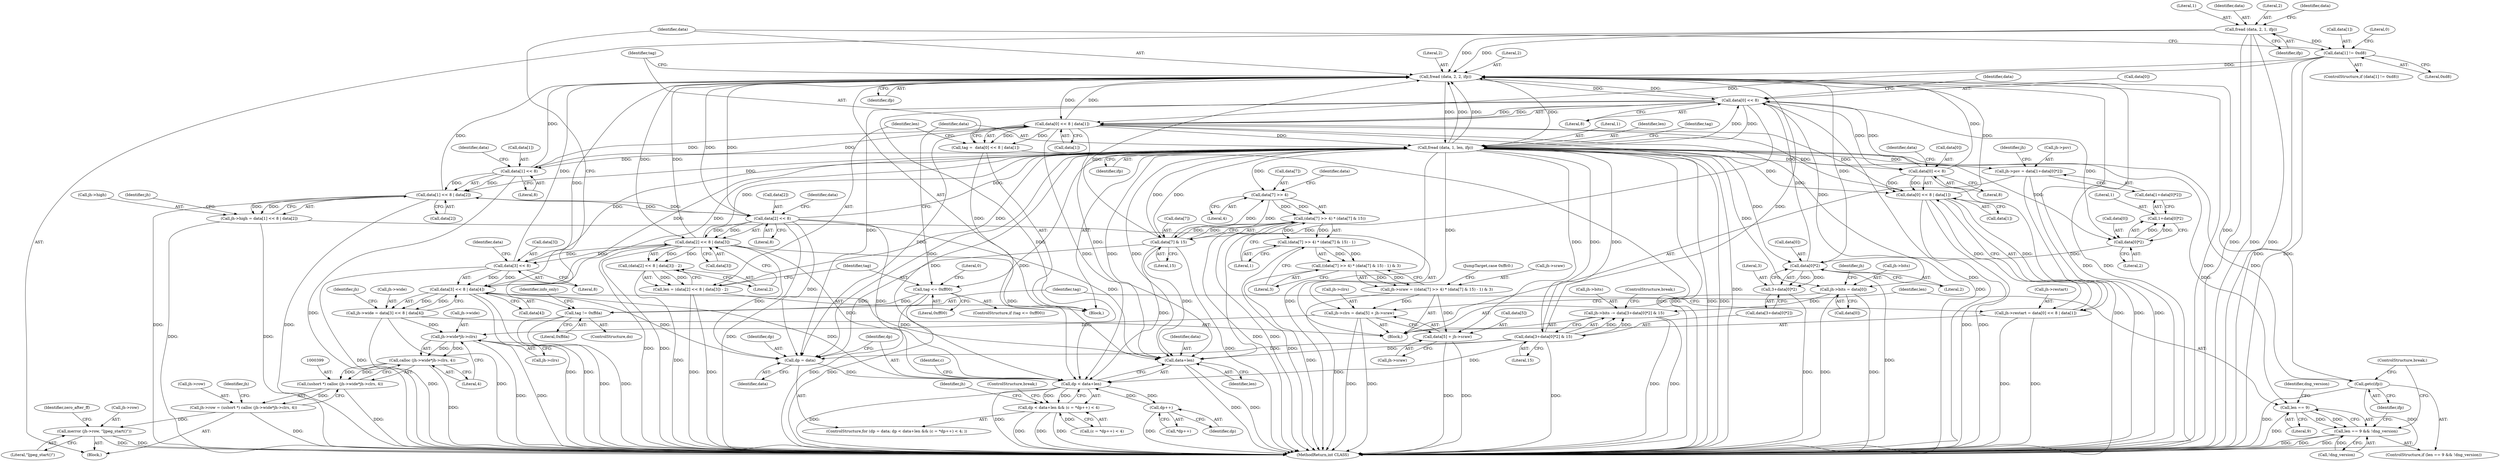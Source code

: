 digraph "0_rawstudio_983bda1f0fa5fa86884381208274198a620f006e@API" {
"1000120" [label="(Call,fread (data, 2, 1, ifp))"];
"1000126" [label="(Call,data[1] != 0xd8)"];
"1000135" [label="(Call,fread (data, 2, 2, ifp))"];
"1000143" [label="(Call,data[0] << 8)"];
"1000142" [label="(Call,data[0] << 8 | data[1])"];
"1000140" [label="(Call,tag =  data[0] << 8 | data[1])"];
"1000165" [label="(Call,tag <= 0xff00)"];
"1000334" [label="(Call,tag != 0xffda)"];
"1000170" [label="(Call,fread (data, 1, len, ifp))"];
"1000186" [label="(Call,data[7] >> 4)"];
"1000185" [label="(Call,(data[7] >> 4) * (data[7] & 15))"];
"1000184" [label="(Call,(data[7] >> 4) * (data[7] & 15) - 1)"];
"1000183" [label="(Call,((data[7] >> 4) * (data[7] & 15) - 1) & 3)"];
"1000179" [label="(Call,jh->sraw = ((data[7] >> 4) * (data[7] & 15) - 1) & 3)"];
"1000232" [label="(Call,jh->clrs = data[5] + jh->sraw)"];
"1000401" [label="(Call,jh->wide*jh->clrs)"];
"1000400" [label="(Call,calloc (jh->wide*jh->clrs, 4))"];
"1000398" [label="(Call,(ushort *) calloc (jh->wide*jh->clrs, 4))"];
"1000394" [label="(Call,jh->row = (ushort *) calloc (jh->wide*jh->clrs, 4))"];
"1000409" [label="(Call,merror (jh->row, \"ljpeg_start()\"))"];
"1000236" [label="(Call,data[5] + jh->sraw)"];
"1000191" [label="(Call,data[7] & 15)"];
"1000258" [label="(Call,dp = data)"];
"1000262" [label="(Call,dp < data+len)"];
"1000261" [label="(Call,dp < data+len && (c = *dp++) < 4)"];
"1000271" [label="(Call,dp++)"];
"1000264" [label="(Call,data+len)"];
"1000199" [label="(Call,jh->bits = data[0])"];
"1000304" [label="(Call,jh->bits -= data[3+data[0]*2] & 15)"];
"1000211" [label="(Call,data[1] << 8)"];
"1000210" [label="(Call,data[1] << 8 | data[2])"];
"1000155" [label="(Call,data[2] << 8)"];
"1000154" [label="(Call,data[2] << 8 | data[3])"];
"1000153" [label="(Call,(data[2] << 8 | data[3]) - 2)"];
"1000151" [label="(Call,len = (data[2] << 8 | data[3]) - 2)"];
"1000224" [label="(Call,data[3] << 8)"];
"1000223" [label="(Call,data[3] << 8 | data[4])"];
"1000219" [label="(Call,jh->wide = data[3] << 8 | data[4])"];
"1000206" [label="(Call,jh->high = data[1] << 8 | data[2])"];
"1000245" [label="(Call,len == 9)"];
"1000244" [label="(Call,len == 9 && !dng_version)"];
"1000250" [label="(Call,getc(ifp))"];
"1000291" [label="(Call,jh->psv = data[1+data[0]*2])"];
"1000299" [label="(Call,data[0]*2)"];
"1000297" [label="(Call,1+data[0]*2)"];
"1000313" [label="(Call,data[0]*2)"];
"1000311" [label="(Call,3+data[0]*2)"];
"1000308" [label="(Call,data[3+data[0]*2] & 15)"];
"1000326" [label="(Call,data[0] << 8)"];
"1000325" [label="(Call,data[0] << 8 | data[1])"];
"1000321" [label="(Call,jh->restart = data[0] << 8 | data[1])"];
"1000224" [label="(Call,data[3] << 8)"];
"1000133" [label="(ControlStructure,do)"];
"1000400" [label="(Call,calloc (jh->wide*jh->clrs, 4))"];
"1000124" [label="(Identifier,ifp)"];
"1000177" [label="(Block,)"];
"1000137" [label="(Literal,2)"];
"1000277" [label="(Identifier,jh)"];
"1000134" [label="(Block,)"];
"1000252" [label="(ControlStructure,break;)"];
"1000416" [label="(Identifier,zero_after_ff)"];
"1000203" [label="(Call,data[0])"];
"1000264" [label="(Call,data+len)"];
"1000166" [label="(Identifier,tag)"];
"1000257" [label="(ControlStructure,for (dp = data; dp < data+len && (c = *dp++) < 4; ))"];
"1000335" [label="(Identifier,tag)"];
"1000187" [label="(Call,data[7])"];
"1000250" [label="(Call,getc(ifp))"];
"1000272" [label="(Identifier,dp)"];
"1000127" [label="(Call,data[1])"];
"1000183" [label="(Call,((data[7] >> 4) * (data[7] & 15) - 1) & 3)"];
"1000233" [label="(Call,jh->clrs)"];
"1000135" [label="(Call,fread (data, 2, 2, ifp))"];
"1000405" [label="(Call,jh->clrs)"];
"1000332" [label="(Identifier,data)"];
"1000139" [label="(Identifier,ifp)"];
"1000260" [label="(Identifier,data)"];
"1000298" [label="(Literal,1)"];
"1000180" [label="(Call,jh->sraw)"];
"1000297" [label="(Call,1+data[0]*2)"];
"1000312" [label="(Literal,3)"];
"1000132" [label="(Literal,0)"];
"1000325" [label="(Call,data[0] << 8 | data[1])"];
"1000225" [label="(Call,data[3])"];
"1000308" [label="(Call,data[3+data[0]*2] & 15)"];
"1000172" [label="(Literal,1)"];
"1000246" [label="(Identifier,len)"];
"1000179" [label="(Call,jh->sraw = ((data[7] >> 4) * (data[7] & 15) - 1) & 3)"];
"1000322" [label="(Call,jh->restart)"];
"1000270" [label="(Call,*dp++)"];
"1000185" [label="(Call,(data[7] >> 4) * (data[7] & 15))"];
"1000199" [label="(Call,jh->bits = data[0])"];
"1000165" [label="(Call,tag <= 0xff00)"];
"1000173" [label="(Identifier,len)"];
"1000258" [label="(Call,dp = data)"];
"1000299" [label="(Call,data[0]*2)"];
"1000330" [label="(Literal,8)"];
"1000336" [label="(Literal,0xffda)"];
"1000265" [label="(Identifier,data)"];
"1000123" [label="(Literal,1)"];
"1000152" [label="(Identifier,len)"];
"1000212" [label="(Call,data[1])"];
"1000230" [label="(Identifier,data)"];
"1000159" [label="(Literal,8)"];
"1000198" [label="(JumpTarget,case 0xffc0:)"];
"1000191" [label="(Call,data[7] & 15)"];
"1000120" [label="(Call,fread (data, 2, 1, ifp))"];
"1000140" [label="(Call,tag =  data[0] << 8 | data[1])"];
"1000261" [label="(Call,dp < data+len && (c = *dp++) < 4)"];
"1000418" [label="(MethodReturn,int CLASS)"];
"1000217" [label="(Identifier,data)"];
"1000138" [label="(Literal,2)"];
"1000327" [label="(Call,data[0])"];
"1000144" [label="(Call,data[0])"];
"1000410" [label="(Call,jh->row)"];
"1000229" [label="(Call,data[4])"];
"1000259" [label="(Identifier,dp)"];
"1000306" [label="(Identifier,jh)"];
"1000326" [label="(Call,data[0] << 8)"];
"1000245" [label="(Call,len == 9)"];
"1000148" [label="(Call,data[1])"];
"1000228" [label="(Literal,8)"];
"1000153" [label="(Call,(data[2] << 8 | data[3]) - 2)"];
"1000300" [label="(Call,data[0])"];
"1000303" [label="(Literal,2)"];
"1000232" [label="(Call,jh->clrs = data[5] + jh->sraw)"];
"1000154" [label="(Call,data[2] << 8 | data[3])"];
"1000334" [label="(Call,tag != 0xffda)"];
"1000305" [label="(Call,jh->bits)"];
"1000216" [label="(Call,data[2])"];
"1000151" [label="(Call,len = (data[2] << 8 | data[3]) - 2)"];
"1000169" [label="(Literal,0)"];
"1000263" [label="(Identifier,dp)"];
"1000143" [label="(Call,data[0] << 8)"];
"1000190" [label="(Literal,4)"];
"1000161" [label="(Identifier,data)"];
"1000267" [label="(Call,(c = *dp++) < 4)"];
"1000409" [label="(Call,merror (jh->row, \"ljpeg_start()\"))"];
"1000291" [label="(Call,jh->psv = data[1+data[0]*2])"];
"1000141" [label="(Identifier,tag)"];
"1000200" [label="(Call,jh->bits)"];
"1000186" [label="(Call,data[7] >> 4)"];
"1000184" [label="(Call,(data[7] >> 4) * (data[7] & 15) - 1)"];
"1000411" [label="(Identifier,jh)"];
"1000309" [label="(Call,data[3+data[0]*2])"];
"1000195" [label="(Literal,15)"];
"1000155" [label="(Call,data[2] << 8)"];
"1000314" [label="(Call,data[0])"];
"1000142" [label="(Call,data[0] << 8 | data[1])"];
"1000292" [label="(Call,jh->psv)"];
"1000269" [label="(Identifier,c)"];
"1000266" [label="(Identifier,len)"];
"1000211" [label="(Call,data[1] << 8)"];
"1000240" [label="(Call,jh->sraw)"];
"1000234" [label="(Identifier,jh)"];
"1000197" [label="(Literal,3)"];
"1000126" [label="(Call,data[1] != 0xd8)"];
"1000248" [label="(Call,!dng_version)"];
"1000244" [label="(Call,len == 9 && !dng_version)"];
"1000318" [label="(Literal,15)"];
"1000176" [label="(Identifier,tag)"];
"1000170" [label="(Call,fread (data, 1, len, ifp))"];
"1000121" [label="(Identifier,data)"];
"1000196" [label="(Literal,1)"];
"1000271" [label="(Call,dp++)"];
"1000149" [label="(Identifier,data)"];
"1000163" [label="(Literal,2)"];
"1000223" [label="(Call,data[3] << 8 | data[4])"];
"1000304" [label="(Call,jh->bits -= data[3+data[0]*2] & 15)"];
"1000122" [label="(Literal,2)"];
"1000401" [label="(Call,jh->wide*jh->clrs)"];
"1000147" [label="(Literal,8)"];
"1000394" [label="(Call,jh->row = (ushort *) calloc (jh->wide*jh->clrs, 4))"];
"1000193" [label="(Identifier,data)"];
"1000207" [label="(Call,jh->high)"];
"1000262" [label="(Call,dp < data+len)"];
"1000338" [label="(Identifier,info_only)"];
"1000192" [label="(Call,data[7])"];
"1000289" [label="(ControlStructure,break;)"];
"1000156" [label="(Call,data[2])"];
"1000128" [label="(Identifier,data)"];
"1000321" [label="(Call,jh->restart = data[0] << 8 | data[1])"];
"1000220" [label="(Call,jh->wide)"];
"1000313" [label="(Call,data[0]*2)"];
"1000210" [label="(Call,data[1] << 8 | data[2])"];
"1000295" [label="(Call,data[1+data[0]*2])"];
"1000125" [label="(ControlStructure,if (data[1] != 0xd8))"];
"1000247" [label="(Literal,9)"];
"1000164" [label="(ControlStructure,if (tag <= 0xff00))"];
"1000174" [label="(Identifier,ifp)"];
"1000251" [label="(Identifier,ifp)"];
"1000219" [label="(Call,jh->wide = data[3] << 8 | data[4])"];
"1000171" [label="(Identifier,data)"];
"1000408" [label="(Literal,4)"];
"1000311" [label="(Call,3+data[0]*2)"];
"1000395" [label="(Call,jh->row)"];
"1000130" [label="(Literal,0xd8)"];
"1000402" [label="(Call,jh->wide)"];
"1000236" [label="(Call,data[5] + jh->sraw)"];
"1000249" [label="(Identifier,dng_version)"];
"1000413" [label="(Literal,\"ljpeg_start()\")"];
"1000103" [label="(Block,)"];
"1000221" [label="(Identifier,jh)"];
"1000215" [label="(Literal,8)"];
"1000237" [label="(Call,data[5])"];
"1000206" [label="(Call,jh->high = data[1] << 8 | data[2])"];
"1000319" [label="(ControlStructure,break;)"];
"1000331" [label="(Call,data[1])"];
"1000243" [label="(ControlStructure,if (len == 9 && !dng_version))"];
"1000398" [label="(Call,(ushort *) calloc (jh->wide*jh->clrs, 4))"];
"1000317" [label="(Literal,2)"];
"1000208" [label="(Identifier,jh)"];
"1000160" [label="(Call,data[3])"];
"1000167" [label="(Literal,0xff00)"];
"1000136" [label="(Identifier,data)"];
"1000120" -> "1000103"  [label="AST: "];
"1000120" -> "1000124"  [label="CFG: "];
"1000121" -> "1000120"  [label="AST: "];
"1000122" -> "1000120"  [label="AST: "];
"1000123" -> "1000120"  [label="AST: "];
"1000124" -> "1000120"  [label="AST: "];
"1000128" -> "1000120"  [label="CFG: "];
"1000120" -> "1000418"  [label="DDG: "];
"1000120" -> "1000418"  [label="DDG: "];
"1000120" -> "1000418"  [label="DDG: "];
"1000120" -> "1000126"  [label="DDG: "];
"1000120" -> "1000135"  [label="DDG: "];
"1000120" -> "1000135"  [label="DDG: "];
"1000126" -> "1000125"  [label="AST: "];
"1000126" -> "1000130"  [label="CFG: "];
"1000127" -> "1000126"  [label="AST: "];
"1000130" -> "1000126"  [label="AST: "];
"1000132" -> "1000126"  [label="CFG: "];
"1000136" -> "1000126"  [label="CFG: "];
"1000126" -> "1000418"  [label="DDG: "];
"1000126" -> "1000418"  [label="DDG: "];
"1000126" -> "1000135"  [label="DDG: "];
"1000126" -> "1000142"  [label="DDG: "];
"1000135" -> "1000134"  [label="AST: "];
"1000135" -> "1000139"  [label="CFG: "];
"1000136" -> "1000135"  [label="AST: "];
"1000137" -> "1000135"  [label="AST: "];
"1000138" -> "1000135"  [label="AST: "];
"1000139" -> "1000135"  [label="AST: "];
"1000141" -> "1000135"  [label="CFG: "];
"1000135" -> "1000418"  [label="DDG: "];
"1000135" -> "1000418"  [label="DDG: "];
"1000135" -> "1000418"  [label="DDG: "];
"1000308" -> "1000135"  [label="DDG: "];
"1000210" -> "1000135"  [label="DDG: "];
"1000154" -> "1000135"  [label="DDG: "];
"1000142" -> "1000135"  [label="DDG: "];
"1000211" -> "1000135"  [label="DDG: "];
"1000170" -> "1000135"  [label="DDG: "];
"1000170" -> "1000135"  [label="DDG: "];
"1000313" -> "1000135"  [label="DDG: "];
"1000191" -> "1000135"  [label="DDG: "];
"1000224" -> "1000135"  [label="DDG: "];
"1000325" -> "1000135"  [label="DDG: "];
"1000223" -> "1000135"  [label="DDG: "];
"1000143" -> "1000135"  [label="DDG: "];
"1000155" -> "1000135"  [label="DDG: "];
"1000326" -> "1000135"  [label="DDG: "];
"1000250" -> "1000135"  [label="DDG: "];
"1000135" -> "1000143"  [label="DDG: "];
"1000135" -> "1000142"  [label="DDG: "];
"1000135" -> "1000155"  [label="DDG: "];
"1000135" -> "1000154"  [label="DDG: "];
"1000135" -> "1000170"  [label="DDG: "];
"1000135" -> "1000170"  [label="DDG: "];
"1000143" -> "1000142"  [label="AST: "];
"1000143" -> "1000147"  [label="CFG: "];
"1000144" -> "1000143"  [label="AST: "];
"1000147" -> "1000143"  [label="AST: "];
"1000149" -> "1000143"  [label="CFG: "];
"1000143" -> "1000418"  [label="DDG: "];
"1000143" -> "1000142"  [label="DDG: "];
"1000143" -> "1000142"  [label="DDG: "];
"1000326" -> "1000143"  [label="DDG: "];
"1000313" -> "1000143"  [label="DDG: "];
"1000170" -> "1000143"  [label="DDG: "];
"1000143" -> "1000170"  [label="DDG: "];
"1000143" -> "1000199"  [label="DDG: "];
"1000143" -> "1000258"  [label="DDG: "];
"1000143" -> "1000262"  [label="DDG: "];
"1000143" -> "1000264"  [label="DDG: "];
"1000143" -> "1000299"  [label="DDG: "];
"1000143" -> "1000326"  [label="DDG: "];
"1000142" -> "1000140"  [label="AST: "];
"1000142" -> "1000148"  [label="CFG: "];
"1000148" -> "1000142"  [label="AST: "];
"1000140" -> "1000142"  [label="CFG: "];
"1000142" -> "1000418"  [label="DDG: "];
"1000142" -> "1000418"  [label="DDG: "];
"1000142" -> "1000140"  [label="DDG: "];
"1000142" -> "1000140"  [label="DDG: "];
"1000325" -> "1000142"  [label="DDG: "];
"1000211" -> "1000142"  [label="DDG: "];
"1000142" -> "1000170"  [label="DDG: "];
"1000142" -> "1000211"  [label="DDG: "];
"1000142" -> "1000258"  [label="DDG: "];
"1000142" -> "1000262"  [label="DDG: "];
"1000142" -> "1000264"  [label="DDG: "];
"1000142" -> "1000325"  [label="DDG: "];
"1000140" -> "1000134"  [label="AST: "];
"1000141" -> "1000140"  [label="AST: "];
"1000152" -> "1000140"  [label="CFG: "];
"1000140" -> "1000418"  [label="DDG: "];
"1000140" -> "1000165"  [label="DDG: "];
"1000165" -> "1000164"  [label="AST: "];
"1000165" -> "1000167"  [label="CFG: "];
"1000166" -> "1000165"  [label="AST: "];
"1000167" -> "1000165"  [label="AST: "];
"1000169" -> "1000165"  [label="CFG: "];
"1000171" -> "1000165"  [label="CFG: "];
"1000165" -> "1000418"  [label="DDG: "];
"1000165" -> "1000418"  [label="DDG: "];
"1000165" -> "1000334"  [label="DDG: "];
"1000334" -> "1000133"  [label="AST: "];
"1000334" -> "1000336"  [label="CFG: "];
"1000335" -> "1000334"  [label="AST: "];
"1000336" -> "1000334"  [label="AST: "];
"1000136" -> "1000334"  [label="CFG: "];
"1000338" -> "1000334"  [label="CFG: "];
"1000334" -> "1000418"  [label="DDG: "];
"1000334" -> "1000418"  [label="DDG: "];
"1000170" -> "1000134"  [label="AST: "];
"1000170" -> "1000174"  [label="CFG: "];
"1000171" -> "1000170"  [label="AST: "];
"1000172" -> "1000170"  [label="AST: "];
"1000173" -> "1000170"  [label="AST: "];
"1000174" -> "1000170"  [label="AST: "];
"1000176" -> "1000170"  [label="CFG: "];
"1000170" -> "1000418"  [label="DDG: "];
"1000170" -> "1000418"  [label="DDG: "];
"1000170" -> "1000418"  [label="DDG: "];
"1000170" -> "1000418"  [label="DDG: "];
"1000308" -> "1000170"  [label="DDG: "];
"1000154" -> "1000170"  [label="DDG: "];
"1000155" -> "1000170"  [label="DDG: "];
"1000191" -> "1000170"  [label="DDG: "];
"1000223" -> "1000170"  [label="DDG: "];
"1000151" -> "1000170"  [label="DDG: "];
"1000170" -> "1000186"  [label="DDG: "];
"1000170" -> "1000191"  [label="DDG: "];
"1000170" -> "1000199"  [label="DDG: "];
"1000170" -> "1000211"  [label="DDG: "];
"1000170" -> "1000210"  [label="DDG: "];
"1000170" -> "1000224"  [label="DDG: "];
"1000170" -> "1000223"  [label="DDG: "];
"1000170" -> "1000232"  [label="DDG: "];
"1000170" -> "1000236"  [label="DDG: "];
"1000170" -> "1000245"  [label="DDG: "];
"1000170" -> "1000250"  [label="DDG: "];
"1000170" -> "1000258"  [label="DDG: "];
"1000170" -> "1000262"  [label="DDG: "];
"1000170" -> "1000262"  [label="DDG: "];
"1000170" -> "1000264"  [label="DDG: "];
"1000170" -> "1000264"  [label="DDG: "];
"1000170" -> "1000291"  [label="DDG: "];
"1000170" -> "1000299"  [label="DDG: "];
"1000170" -> "1000308"  [label="DDG: "];
"1000170" -> "1000313"  [label="DDG: "];
"1000170" -> "1000326"  [label="DDG: "];
"1000170" -> "1000325"  [label="DDG: "];
"1000186" -> "1000185"  [label="AST: "];
"1000186" -> "1000190"  [label="CFG: "];
"1000187" -> "1000186"  [label="AST: "];
"1000190" -> "1000186"  [label="AST: "];
"1000193" -> "1000186"  [label="CFG: "];
"1000186" -> "1000185"  [label="DDG: "];
"1000186" -> "1000185"  [label="DDG: "];
"1000191" -> "1000186"  [label="DDG: "];
"1000186" -> "1000191"  [label="DDG: "];
"1000185" -> "1000184"  [label="AST: "];
"1000185" -> "1000191"  [label="CFG: "];
"1000191" -> "1000185"  [label="AST: "];
"1000196" -> "1000185"  [label="CFG: "];
"1000185" -> "1000418"  [label="DDG: "];
"1000185" -> "1000418"  [label="DDG: "];
"1000185" -> "1000184"  [label="DDG: "];
"1000185" -> "1000184"  [label="DDG: "];
"1000191" -> "1000185"  [label="DDG: "];
"1000191" -> "1000185"  [label="DDG: "];
"1000184" -> "1000183"  [label="AST: "];
"1000184" -> "1000196"  [label="CFG: "];
"1000196" -> "1000184"  [label="AST: "];
"1000197" -> "1000184"  [label="CFG: "];
"1000184" -> "1000418"  [label="DDG: "];
"1000184" -> "1000183"  [label="DDG: "];
"1000184" -> "1000183"  [label="DDG: "];
"1000183" -> "1000179"  [label="AST: "];
"1000183" -> "1000197"  [label="CFG: "];
"1000197" -> "1000183"  [label="AST: "];
"1000179" -> "1000183"  [label="CFG: "];
"1000183" -> "1000418"  [label="DDG: "];
"1000183" -> "1000179"  [label="DDG: "];
"1000183" -> "1000179"  [label="DDG: "];
"1000179" -> "1000177"  [label="AST: "];
"1000180" -> "1000179"  [label="AST: "];
"1000198" -> "1000179"  [label="CFG: "];
"1000179" -> "1000418"  [label="DDG: "];
"1000179" -> "1000232"  [label="DDG: "];
"1000179" -> "1000236"  [label="DDG: "];
"1000232" -> "1000177"  [label="AST: "];
"1000232" -> "1000236"  [label="CFG: "];
"1000233" -> "1000232"  [label="AST: "];
"1000236" -> "1000232"  [label="AST: "];
"1000246" -> "1000232"  [label="CFG: "];
"1000232" -> "1000418"  [label="DDG: "];
"1000232" -> "1000418"  [label="DDG: "];
"1000232" -> "1000401"  [label="DDG: "];
"1000401" -> "1000400"  [label="AST: "];
"1000401" -> "1000405"  [label="CFG: "];
"1000402" -> "1000401"  [label="AST: "];
"1000405" -> "1000401"  [label="AST: "];
"1000408" -> "1000401"  [label="CFG: "];
"1000401" -> "1000418"  [label="DDG: "];
"1000401" -> "1000418"  [label="DDG: "];
"1000401" -> "1000400"  [label="DDG: "];
"1000401" -> "1000400"  [label="DDG: "];
"1000219" -> "1000401"  [label="DDG: "];
"1000400" -> "1000398"  [label="AST: "];
"1000400" -> "1000408"  [label="CFG: "];
"1000408" -> "1000400"  [label="AST: "];
"1000398" -> "1000400"  [label="CFG: "];
"1000400" -> "1000418"  [label="DDG: "];
"1000400" -> "1000398"  [label="DDG: "];
"1000400" -> "1000398"  [label="DDG: "];
"1000398" -> "1000394"  [label="AST: "];
"1000399" -> "1000398"  [label="AST: "];
"1000394" -> "1000398"  [label="CFG: "];
"1000398" -> "1000418"  [label="DDG: "];
"1000398" -> "1000394"  [label="DDG: "];
"1000394" -> "1000103"  [label="AST: "];
"1000395" -> "1000394"  [label="AST: "];
"1000411" -> "1000394"  [label="CFG: "];
"1000394" -> "1000418"  [label="DDG: "];
"1000394" -> "1000409"  [label="DDG: "];
"1000409" -> "1000103"  [label="AST: "];
"1000409" -> "1000413"  [label="CFG: "];
"1000410" -> "1000409"  [label="AST: "];
"1000413" -> "1000409"  [label="AST: "];
"1000416" -> "1000409"  [label="CFG: "];
"1000409" -> "1000418"  [label="DDG: "];
"1000409" -> "1000418"  [label="DDG: "];
"1000236" -> "1000240"  [label="CFG: "];
"1000237" -> "1000236"  [label="AST: "];
"1000240" -> "1000236"  [label="AST: "];
"1000236" -> "1000418"  [label="DDG: "];
"1000236" -> "1000418"  [label="DDG: "];
"1000191" -> "1000195"  [label="CFG: "];
"1000192" -> "1000191"  [label="AST: "];
"1000195" -> "1000191"  [label="AST: "];
"1000191" -> "1000418"  [label="DDG: "];
"1000191" -> "1000258"  [label="DDG: "];
"1000191" -> "1000262"  [label="DDG: "];
"1000191" -> "1000264"  [label="DDG: "];
"1000258" -> "1000257"  [label="AST: "];
"1000258" -> "1000260"  [label="CFG: "];
"1000259" -> "1000258"  [label="AST: "];
"1000260" -> "1000258"  [label="AST: "];
"1000263" -> "1000258"  [label="CFG: "];
"1000308" -> "1000258"  [label="DDG: "];
"1000154" -> "1000258"  [label="DDG: "];
"1000155" -> "1000258"  [label="DDG: "];
"1000223" -> "1000258"  [label="DDG: "];
"1000258" -> "1000262"  [label="DDG: "];
"1000262" -> "1000261"  [label="AST: "];
"1000262" -> "1000264"  [label="CFG: "];
"1000263" -> "1000262"  [label="AST: "];
"1000264" -> "1000262"  [label="AST: "];
"1000269" -> "1000262"  [label="CFG: "];
"1000261" -> "1000262"  [label="CFG: "];
"1000262" -> "1000418"  [label="DDG: "];
"1000262" -> "1000418"  [label="DDG: "];
"1000262" -> "1000261"  [label="DDG: "];
"1000262" -> "1000261"  [label="DDG: "];
"1000271" -> "1000262"  [label="DDG: "];
"1000154" -> "1000262"  [label="DDG: "];
"1000155" -> "1000262"  [label="DDG: "];
"1000308" -> "1000262"  [label="DDG: "];
"1000223" -> "1000262"  [label="DDG: "];
"1000262" -> "1000271"  [label="DDG: "];
"1000261" -> "1000257"  [label="AST: "];
"1000261" -> "1000267"  [label="CFG: "];
"1000267" -> "1000261"  [label="AST: "];
"1000277" -> "1000261"  [label="CFG: "];
"1000289" -> "1000261"  [label="CFG: "];
"1000261" -> "1000418"  [label="DDG: "];
"1000261" -> "1000418"  [label="DDG: "];
"1000261" -> "1000418"  [label="DDG: "];
"1000267" -> "1000261"  [label="DDG: "];
"1000271" -> "1000270"  [label="AST: "];
"1000271" -> "1000272"  [label="CFG: "];
"1000272" -> "1000271"  [label="AST: "];
"1000270" -> "1000271"  [label="CFG: "];
"1000271" -> "1000418"  [label="DDG: "];
"1000264" -> "1000266"  [label="CFG: "];
"1000265" -> "1000264"  [label="AST: "];
"1000266" -> "1000264"  [label="AST: "];
"1000264" -> "1000418"  [label="DDG: "];
"1000264" -> "1000418"  [label="DDG: "];
"1000154" -> "1000264"  [label="DDG: "];
"1000155" -> "1000264"  [label="DDG: "];
"1000308" -> "1000264"  [label="DDG: "];
"1000223" -> "1000264"  [label="DDG: "];
"1000199" -> "1000177"  [label="AST: "];
"1000199" -> "1000203"  [label="CFG: "];
"1000200" -> "1000199"  [label="AST: "];
"1000203" -> "1000199"  [label="AST: "];
"1000208" -> "1000199"  [label="CFG: "];
"1000199" -> "1000418"  [label="DDG: "];
"1000199" -> "1000418"  [label="DDG: "];
"1000199" -> "1000304"  [label="DDG: "];
"1000304" -> "1000177"  [label="AST: "];
"1000304" -> "1000308"  [label="CFG: "];
"1000305" -> "1000304"  [label="AST: "];
"1000308" -> "1000304"  [label="AST: "];
"1000319" -> "1000304"  [label="CFG: "];
"1000304" -> "1000418"  [label="DDG: "];
"1000304" -> "1000418"  [label="DDG: "];
"1000308" -> "1000304"  [label="DDG: "];
"1000308" -> "1000304"  [label="DDG: "];
"1000211" -> "1000210"  [label="AST: "];
"1000211" -> "1000215"  [label="CFG: "];
"1000212" -> "1000211"  [label="AST: "];
"1000215" -> "1000211"  [label="AST: "];
"1000217" -> "1000211"  [label="CFG: "];
"1000211" -> "1000418"  [label="DDG: "];
"1000211" -> "1000210"  [label="DDG: "];
"1000211" -> "1000210"  [label="DDG: "];
"1000210" -> "1000206"  [label="AST: "];
"1000210" -> "1000216"  [label="CFG: "];
"1000216" -> "1000210"  [label="AST: "];
"1000206" -> "1000210"  [label="CFG: "];
"1000210" -> "1000418"  [label="DDG: "];
"1000210" -> "1000418"  [label="DDG: "];
"1000210" -> "1000155"  [label="DDG: "];
"1000210" -> "1000206"  [label="DDG: "];
"1000210" -> "1000206"  [label="DDG: "];
"1000155" -> "1000210"  [label="DDG: "];
"1000155" -> "1000154"  [label="AST: "];
"1000155" -> "1000159"  [label="CFG: "];
"1000156" -> "1000155"  [label="AST: "];
"1000159" -> "1000155"  [label="AST: "];
"1000161" -> "1000155"  [label="CFG: "];
"1000155" -> "1000418"  [label="DDG: "];
"1000155" -> "1000154"  [label="DDG: "];
"1000155" -> "1000154"  [label="DDG: "];
"1000154" -> "1000153"  [label="AST: "];
"1000154" -> "1000160"  [label="CFG: "];
"1000160" -> "1000154"  [label="AST: "];
"1000163" -> "1000154"  [label="CFG: "];
"1000154" -> "1000418"  [label="DDG: "];
"1000154" -> "1000418"  [label="DDG: "];
"1000154" -> "1000153"  [label="DDG: "];
"1000154" -> "1000153"  [label="DDG: "];
"1000224" -> "1000154"  [label="DDG: "];
"1000154" -> "1000224"  [label="DDG: "];
"1000153" -> "1000151"  [label="AST: "];
"1000153" -> "1000163"  [label="CFG: "];
"1000163" -> "1000153"  [label="AST: "];
"1000151" -> "1000153"  [label="CFG: "];
"1000153" -> "1000418"  [label="DDG: "];
"1000153" -> "1000151"  [label="DDG: "];
"1000153" -> "1000151"  [label="DDG: "];
"1000151" -> "1000134"  [label="AST: "];
"1000152" -> "1000151"  [label="AST: "];
"1000166" -> "1000151"  [label="CFG: "];
"1000151" -> "1000418"  [label="DDG: "];
"1000151" -> "1000418"  [label="DDG: "];
"1000224" -> "1000223"  [label="AST: "];
"1000224" -> "1000228"  [label="CFG: "];
"1000225" -> "1000224"  [label="AST: "];
"1000228" -> "1000224"  [label="AST: "];
"1000230" -> "1000224"  [label="CFG: "];
"1000224" -> "1000418"  [label="DDG: "];
"1000224" -> "1000223"  [label="DDG: "];
"1000224" -> "1000223"  [label="DDG: "];
"1000223" -> "1000219"  [label="AST: "];
"1000223" -> "1000229"  [label="CFG: "];
"1000229" -> "1000223"  [label="AST: "];
"1000219" -> "1000223"  [label="CFG: "];
"1000223" -> "1000418"  [label="DDG: "];
"1000223" -> "1000418"  [label="DDG: "];
"1000223" -> "1000219"  [label="DDG: "];
"1000223" -> "1000219"  [label="DDG: "];
"1000219" -> "1000177"  [label="AST: "];
"1000220" -> "1000219"  [label="AST: "];
"1000234" -> "1000219"  [label="CFG: "];
"1000219" -> "1000418"  [label="DDG: "];
"1000219" -> "1000418"  [label="DDG: "];
"1000206" -> "1000177"  [label="AST: "];
"1000207" -> "1000206"  [label="AST: "];
"1000221" -> "1000206"  [label="CFG: "];
"1000206" -> "1000418"  [label="DDG: "];
"1000206" -> "1000418"  [label="DDG: "];
"1000245" -> "1000244"  [label="AST: "];
"1000245" -> "1000247"  [label="CFG: "];
"1000246" -> "1000245"  [label="AST: "];
"1000247" -> "1000245"  [label="AST: "];
"1000249" -> "1000245"  [label="CFG: "];
"1000244" -> "1000245"  [label="CFG: "];
"1000245" -> "1000418"  [label="DDG: "];
"1000245" -> "1000244"  [label="DDG: "];
"1000245" -> "1000244"  [label="DDG: "];
"1000244" -> "1000243"  [label="AST: "];
"1000244" -> "1000248"  [label="CFG: "];
"1000248" -> "1000244"  [label="AST: "];
"1000251" -> "1000244"  [label="CFG: "];
"1000252" -> "1000244"  [label="CFG: "];
"1000244" -> "1000418"  [label="DDG: "];
"1000244" -> "1000418"  [label="DDG: "];
"1000244" -> "1000418"  [label="DDG: "];
"1000248" -> "1000244"  [label="DDG: "];
"1000250" -> "1000243"  [label="AST: "];
"1000250" -> "1000251"  [label="CFG: "];
"1000251" -> "1000250"  [label="AST: "];
"1000252" -> "1000250"  [label="CFG: "];
"1000250" -> "1000418"  [label="DDG: "];
"1000250" -> "1000418"  [label="DDG: "];
"1000291" -> "1000177"  [label="AST: "];
"1000291" -> "1000295"  [label="CFG: "];
"1000292" -> "1000291"  [label="AST: "];
"1000295" -> "1000291"  [label="AST: "];
"1000306" -> "1000291"  [label="CFG: "];
"1000291" -> "1000418"  [label="DDG: "];
"1000291" -> "1000418"  [label="DDG: "];
"1000299" -> "1000297"  [label="AST: "];
"1000299" -> "1000303"  [label="CFG: "];
"1000300" -> "1000299"  [label="AST: "];
"1000303" -> "1000299"  [label="AST: "];
"1000297" -> "1000299"  [label="CFG: "];
"1000299" -> "1000297"  [label="DDG: "];
"1000299" -> "1000297"  [label="DDG: "];
"1000299" -> "1000313"  [label="DDG: "];
"1000297" -> "1000295"  [label="AST: "];
"1000298" -> "1000297"  [label="AST: "];
"1000295" -> "1000297"  [label="CFG: "];
"1000313" -> "1000311"  [label="AST: "];
"1000313" -> "1000317"  [label="CFG: "];
"1000314" -> "1000313"  [label="AST: "];
"1000317" -> "1000313"  [label="AST: "];
"1000311" -> "1000313"  [label="CFG: "];
"1000313" -> "1000418"  [label="DDG: "];
"1000313" -> "1000311"  [label="DDG: "];
"1000313" -> "1000311"  [label="DDG: "];
"1000311" -> "1000309"  [label="AST: "];
"1000312" -> "1000311"  [label="AST: "];
"1000309" -> "1000311"  [label="CFG: "];
"1000311" -> "1000418"  [label="DDG: "];
"1000308" -> "1000318"  [label="CFG: "];
"1000309" -> "1000308"  [label="AST: "];
"1000318" -> "1000308"  [label="AST: "];
"1000308" -> "1000418"  [label="DDG: "];
"1000326" -> "1000325"  [label="AST: "];
"1000326" -> "1000330"  [label="CFG: "];
"1000327" -> "1000326"  [label="AST: "];
"1000330" -> "1000326"  [label="AST: "];
"1000332" -> "1000326"  [label="CFG: "];
"1000326" -> "1000418"  [label="DDG: "];
"1000326" -> "1000325"  [label="DDG: "];
"1000326" -> "1000325"  [label="DDG: "];
"1000325" -> "1000321"  [label="AST: "];
"1000325" -> "1000331"  [label="CFG: "];
"1000331" -> "1000325"  [label="AST: "];
"1000321" -> "1000325"  [label="CFG: "];
"1000325" -> "1000418"  [label="DDG: "];
"1000325" -> "1000418"  [label="DDG: "];
"1000325" -> "1000321"  [label="DDG: "];
"1000325" -> "1000321"  [label="DDG: "];
"1000321" -> "1000177"  [label="AST: "];
"1000322" -> "1000321"  [label="AST: "];
"1000335" -> "1000321"  [label="CFG: "];
"1000321" -> "1000418"  [label="DDG: "];
"1000321" -> "1000418"  [label="DDG: "];
}
